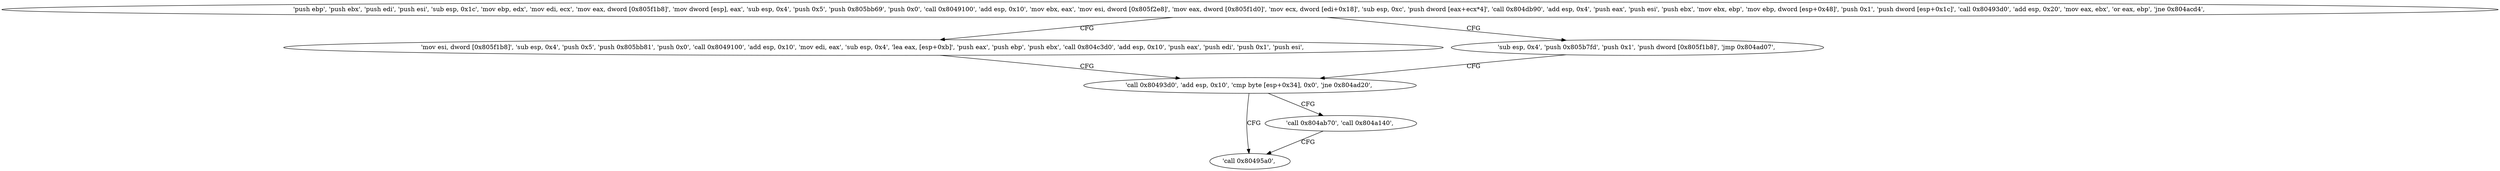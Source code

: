 digraph "func" {
"134524000" [label = "'push ebp', 'push ebx', 'push edi', 'push esi', 'sub esp, 0x1c', 'mov ebp, edx', 'mov edi, ecx', 'mov eax, dword [0x805f1b8]', 'mov dword [esp], eax', 'sub esp, 0x4', 'push 0x5', 'push 0x805bb69', 'push 0x0', 'call 0x8049100', 'add esp, 0x10', 'mov ebx, eax', 'mov esi, dword [0x805f2e8]', 'mov eax, dword [0x805f1d0]', 'mov ecx, dword [edi+0x18]', 'sub esp, 0xc', 'push dword [eax+ecx*4]', 'call 0x804db90', 'add esp, 0x4', 'push eax', 'push esi', 'push ebx', 'mov ebx, ebp', 'mov ebp, dword [esp+0x48]', 'push 0x1', 'push dword [esp+0x1c]', 'call 0x80493d0', 'add esp, 0x20', 'mov eax, ebx', 'or eax, ebp', 'jne 0x804acd4', " ]
"134524116" [label = "'mov esi, dword [0x805f1b8]', 'sub esp, 0x4', 'push 0x5', 'push 0x805bb81', 'push 0x0', 'call 0x8049100', 'add esp, 0x10', 'mov edi, eax', 'sub esp, 0x4', 'lea eax, [esp+0xb]', 'push eax', 'push ebp', 'push ebx', 'call 0x804c3d0', 'add esp, 0x10', 'push eax', 'push edi', 'push 0x1', 'push esi', " ]
"134524098" [label = "'sub esp, 0x4', 'push 0x805b7fd', 'push 0x1', 'push dword [0x805f1b8]', 'jmp 0x804ad07', " ]
"134524167" [label = "'call 0x80493d0', 'add esp, 0x10', 'cmp byte [esp+0x34], 0x0', 'jne 0x804ad20', " ]
"134524192" [label = "'call 0x80495a0', " ]
"134524182" [label = "'call 0x804ab70', 'call 0x804a140', " ]
"134524000" -> "134524116" [ label = "CFG" ]
"134524000" -> "134524098" [ label = "CFG" ]
"134524116" -> "134524167" [ label = "CFG" ]
"134524098" -> "134524167" [ label = "CFG" ]
"134524167" -> "134524192" [ label = "CFG" ]
"134524167" -> "134524182" [ label = "CFG" ]
"134524182" -> "134524192" [ label = "CFG" ]
}

